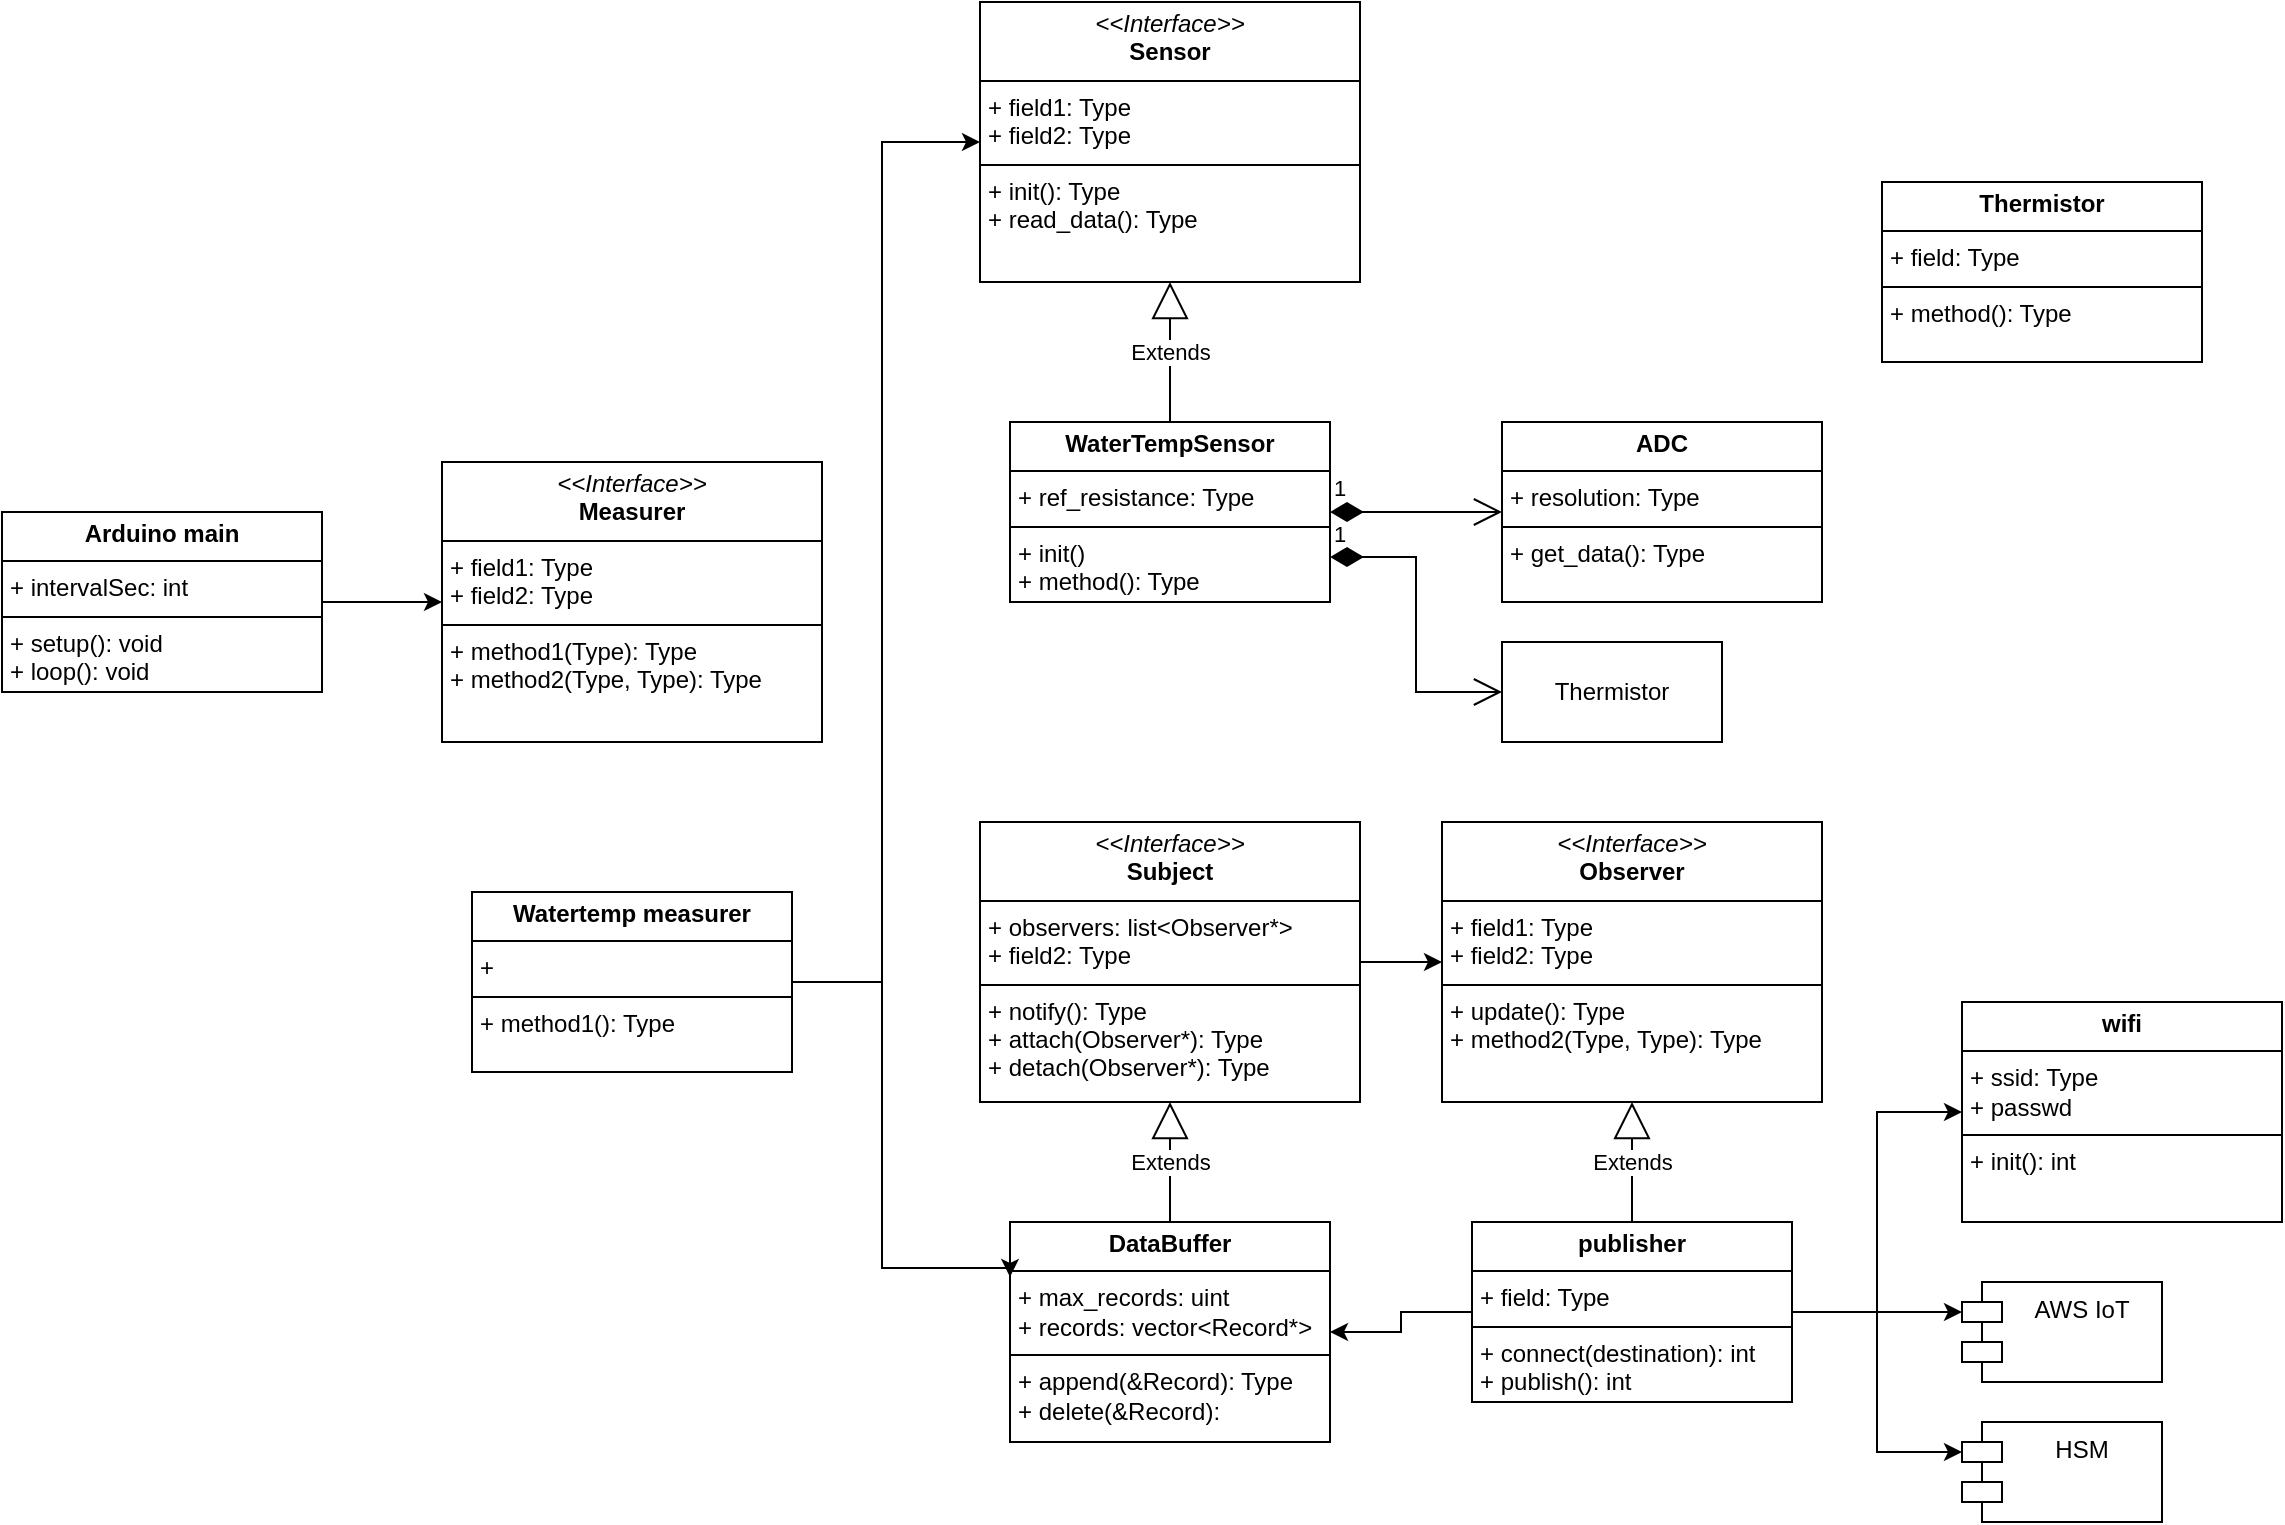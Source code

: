 <mxfile version="24.7.7">
  <diagram name="ページ1" id="UR_ITEIautQUsva23LOp">
    <mxGraphModel dx="1667" dy="582" grid="1" gridSize="10" guides="1" tooltips="1" connect="1" arrows="1" fold="1" page="1" pageScale="1" pageWidth="827" pageHeight="1169" math="0" shadow="0">
      <root>
        <mxCell id="0" />
        <mxCell id="1" parent="0" />
        <mxCell id="nueoBePni5CHiUYIm0EF-1" value="&lt;p style=&quot;margin:0px;margin-top:4px;text-align:center;&quot;&gt;&lt;i&gt;&amp;lt;&amp;lt;Interface&amp;gt;&amp;gt;&lt;/i&gt;&lt;br&gt;&lt;b&gt;Sensor&lt;/b&gt;&lt;/p&gt;&lt;hr size=&quot;1&quot; style=&quot;border-style:solid;&quot;&gt;&lt;p style=&quot;margin:0px;margin-left:4px;&quot;&gt;+ field1: Type&lt;br&gt;+ field2: Type&lt;/p&gt;&lt;hr size=&quot;1&quot; style=&quot;border-style:solid;&quot;&gt;&lt;p style=&quot;margin:0px;margin-left:4px;&quot;&gt;+ init(): Type&lt;br&gt;+ read_data(): Type&lt;/p&gt;" style="verticalAlign=top;align=left;overflow=fill;html=1;whiteSpace=wrap;" vertex="1" parent="1">
          <mxGeometry x="399" y="140" width="190" height="140" as="geometry" />
        </mxCell>
        <mxCell id="nueoBePni5CHiUYIm0EF-2" value="&lt;p style=&quot;margin:0px;margin-top:4px;text-align:center;&quot;&gt;&lt;i&gt;&amp;lt;&amp;lt;Interface&amp;gt;&amp;gt;&lt;/i&gt;&lt;br&gt;&lt;b&gt;Measurer&lt;/b&gt;&lt;/p&gt;&lt;hr size=&quot;1&quot; style=&quot;border-style:solid;&quot;&gt;&lt;p style=&quot;margin:0px;margin-left:4px;&quot;&gt;+ field1: Type&lt;br&gt;+ field2: Type&lt;/p&gt;&lt;hr size=&quot;1&quot; style=&quot;border-style:solid;&quot;&gt;&lt;p style=&quot;margin:0px;margin-left:4px;&quot;&gt;+ method1(Type): Type&lt;br&gt;+ method2(Type, Type): Type&lt;/p&gt;" style="verticalAlign=top;align=left;overflow=fill;html=1;whiteSpace=wrap;" vertex="1" parent="1">
          <mxGeometry x="130" y="370" width="190" height="140" as="geometry" />
        </mxCell>
        <mxCell id="nueoBePni5CHiUYIm0EF-3" value="&lt;p style=&quot;margin:0px;margin-top:4px;text-align:center;&quot;&gt;&lt;i&gt;&amp;lt;&amp;lt;Interface&amp;gt;&amp;gt;&lt;/i&gt;&lt;br&gt;&lt;b&gt;Subject&lt;/b&gt;&lt;/p&gt;&lt;hr size=&quot;1&quot; style=&quot;border-style:solid;&quot;&gt;&lt;p style=&quot;margin:0px;margin-left:4px;&quot;&gt;+ observers: list&amp;lt;Observer*&amp;gt;&lt;br&gt;+ field2: Type&lt;/p&gt;&lt;hr size=&quot;1&quot; style=&quot;border-style:solid;&quot;&gt;&lt;p style=&quot;margin:0px;margin-left:4px;&quot;&gt;+ notify(): Type&lt;/p&gt;&lt;p style=&quot;margin:0px;margin-left:4px;&quot;&gt;+ attach(Observer*): Type&lt;/p&gt;&lt;p style=&quot;margin:0px;margin-left:4px;&quot;&gt;+ detach(Observer*): Type&lt;/p&gt;" style="verticalAlign=top;align=left;overflow=fill;html=1;whiteSpace=wrap;" vertex="1" parent="1">
          <mxGeometry x="399" y="550" width="190" height="140" as="geometry" />
        </mxCell>
        <mxCell id="nueoBePni5CHiUYIm0EF-4" value="&lt;p style=&quot;margin:0px;margin-top:4px;text-align:center;&quot;&gt;&lt;i&gt;&amp;lt;&amp;lt;Interface&amp;gt;&amp;gt;&lt;/i&gt;&lt;br&gt;&lt;b&gt;Observer&lt;/b&gt;&lt;/p&gt;&lt;hr size=&quot;1&quot; style=&quot;border-style:solid;&quot;&gt;&lt;p style=&quot;margin:0px;margin-left:4px;&quot;&gt;+ field1: Type&lt;br&gt;+ field2: Type&lt;/p&gt;&lt;hr size=&quot;1&quot; style=&quot;border-style:solid;&quot;&gt;&lt;p style=&quot;margin:0px;margin-left:4px;&quot;&gt;+ update(): Type&lt;br&gt;+ method2(Type, Type): Type&lt;/p&gt;" style="verticalAlign=top;align=left;overflow=fill;html=1;whiteSpace=wrap;" vertex="1" parent="1">
          <mxGeometry x="630" y="550" width="190" height="140" as="geometry" />
        </mxCell>
        <mxCell id="nueoBePni5CHiUYIm0EF-5" value="&lt;p style=&quot;margin:0px;margin-top:4px;text-align:center;&quot;&gt;&lt;b&gt;DataBuffer&lt;/b&gt;&lt;/p&gt;&lt;hr size=&quot;1&quot; style=&quot;border-style:solid;&quot;&gt;&lt;p style=&quot;margin:0px;margin-left:4px;&quot;&gt;+ max_records: uint&lt;/p&gt;&lt;p style=&quot;margin:0px;margin-left:4px;&quot;&gt;+ records: vector&amp;lt;Record*&amp;gt;&lt;/p&gt;&lt;hr size=&quot;1&quot; style=&quot;border-style:solid;&quot;&gt;&lt;p style=&quot;margin:0px;margin-left:4px;&quot;&gt;+ append(&amp;amp;Record): Type&lt;/p&gt;&lt;p style=&quot;margin:0px;margin-left:4px;&quot;&gt;+ delete(&amp;amp;Record):&lt;/p&gt;" style="verticalAlign=top;align=left;overflow=fill;html=1;whiteSpace=wrap;" vertex="1" parent="1">
          <mxGeometry x="414" y="750" width="160" height="110" as="geometry" />
        </mxCell>
        <mxCell id="nueoBePni5CHiUYIm0EF-6" value="&lt;p style=&quot;margin:0px;margin-top:4px;text-align:center;&quot;&gt;&lt;b&gt;WaterTempSensor&lt;/b&gt;&lt;/p&gt;&lt;hr size=&quot;1&quot; style=&quot;border-style:solid;&quot;&gt;&lt;p style=&quot;margin:0px;margin-left:4px;&quot;&gt;+ ref_resistance: Type&lt;/p&gt;&lt;hr size=&quot;1&quot; style=&quot;border-style:solid;&quot;&gt;&lt;p style=&quot;margin:0px;margin-left:4px;&quot;&gt;+ init()&lt;/p&gt;&lt;p style=&quot;margin:0px;margin-left:4px;&quot;&gt;+ method(): Type&lt;/p&gt;" style="verticalAlign=top;align=left;overflow=fill;html=1;whiteSpace=wrap;" vertex="1" parent="1">
          <mxGeometry x="414" y="350" width="160" height="90" as="geometry" />
        </mxCell>
        <mxCell id="nueoBePni5CHiUYIm0EF-18" style="edgeStyle=orthogonalEdgeStyle;rounded=0;orthogonalLoop=1;jettySize=auto;html=1;" edge="1" parent="1" source="nueoBePni5CHiUYIm0EF-3" target="nueoBePni5CHiUYIm0EF-4">
          <mxGeometry relative="1" as="geometry" />
        </mxCell>
        <mxCell id="nueoBePni5CHiUYIm0EF-31" style="edgeStyle=orthogonalEdgeStyle;rounded=0;orthogonalLoop=1;jettySize=auto;html=1;" edge="1" parent="1" source="nueoBePni5CHiUYIm0EF-7" target="nueoBePni5CHiUYIm0EF-5">
          <mxGeometry relative="1" as="geometry" />
        </mxCell>
        <mxCell id="nueoBePni5CHiUYIm0EF-32" style="edgeStyle=orthogonalEdgeStyle;rounded=0;orthogonalLoop=1;jettySize=auto;html=1;entryX=0;entryY=0.5;entryDx=0;entryDy=0;" edge="1" parent="1" source="nueoBePni5CHiUYIm0EF-7" target="nueoBePni5CHiUYIm0EF-27">
          <mxGeometry relative="1" as="geometry" />
        </mxCell>
        <mxCell id="nueoBePni5CHiUYIm0EF-7" value="&lt;p style=&quot;margin:0px;margin-top:4px;text-align:center;&quot;&gt;&lt;b&gt;publisher&lt;/b&gt;&lt;/p&gt;&lt;hr size=&quot;1&quot; style=&quot;border-style:solid;&quot;&gt;&lt;p style=&quot;margin:0px;margin-left:4px;&quot;&gt;+ field: Type&lt;/p&gt;&lt;hr size=&quot;1&quot; style=&quot;border-style:solid;&quot;&gt;&lt;p style=&quot;margin:0px;margin-left:4px;&quot;&gt;+ connect(destination): int&lt;/p&gt;&lt;p style=&quot;margin:0px;margin-left:4px;&quot;&gt;+ publish(): int&lt;/p&gt;" style="verticalAlign=top;align=left;overflow=fill;html=1;whiteSpace=wrap;" vertex="1" parent="1">
          <mxGeometry x="645" y="750" width="160" height="90" as="geometry" />
        </mxCell>
        <mxCell id="nueoBePni5CHiUYIm0EF-8" value="&lt;p style=&quot;margin:0px;margin-top:4px;text-align:center;&quot;&gt;&lt;b&gt;ADC&lt;/b&gt;&lt;/p&gt;&lt;hr size=&quot;1&quot; style=&quot;border-style:solid;&quot;&gt;&lt;p style=&quot;margin:0px;margin-left:4px;&quot;&gt;+ resolution: Type&lt;/p&gt;&lt;hr size=&quot;1&quot; style=&quot;border-style:solid;&quot;&gt;&lt;p style=&quot;margin:0px;margin-left:4px;&quot;&gt;+ get_data(): Type&lt;/p&gt;" style="verticalAlign=top;align=left;overflow=fill;html=1;whiteSpace=wrap;" vertex="1" parent="1">
          <mxGeometry x="660" y="350" width="160" height="90" as="geometry" />
        </mxCell>
        <mxCell id="nueoBePni5CHiUYIm0EF-9" value="&lt;p style=&quot;margin:0px;margin-top:4px;text-align:center;&quot;&gt;&lt;b&gt;Thermistor&lt;/b&gt;&lt;/p&gt;&lt;hr size=&quot;1&quot; style=&quot;border-style:solid;&quot;&gt;&lt;p style=&quot;margin:0px;margin-left:4px;&quot;&gt;+ field: Type&lt;/p&gt;&lt;hr size=&quot;1&quot; style=&quot;border-style:solid;&quot;&gt;&lt;p style=&quot;margin:0px;margin-left:4px;&quot;&gt;+ method(): Type&lt;/p&gt;" style="verticalAlign=top;align=left;overflow=fill;html=1;whiteSpace=wrap;" vertex="1" parent="1">
          <mxGeometry x="850" y="230" width="160" height="90" as="geometry" />
        </mxCell>
        <mxCell id="nueoBePni5CHiUYIm0EF-16" style="edgeStyle=orthogonalEdgeStyle;rounded=0;orthogonalLoop=1;jettySize=auto;html=1;entryX=0;entryY=0.5;entryDx=0;entryDy=0;" edge="1" parent="1" source="nueoBePni5CHiUYIm0EF-30" target="nueoBePni5CHiUYIm0EF-1">
          <mxGeometry relative="1" as="geometry">
            <Array as="points">
              <mxPoint x="350" y="630" />
              <mxPoint x="350" y="210" />
            </Array>
          </mxGeometry>
        </mxCell>
        <mxCell id="nueoBePni5CHiUYIm0EF-17" style="edgeStyle=orthogonalEdgeStyle;rounded=0;orthogonalLoop=1;jettySize=auto;html=1;entryX=0;entryY=0.25;entryDx=0;entryDy=0;" edge="1" parent="1" source="nueoBePni5CHiUYIm0EF-30" target="nueoBePni5CHiUYIm0EF-5">
          <mxGeometry relative="1" as="geometry">
            <Array as="points">
              <mxPoint x="350" y="630" />
              <mxPoint x="350" y="773" />
            </Array>
          </mxGeometry>
        </mxCell>
        <mxCell id="nueoBePni5CHiUYIm0EF-34" style="edgeStyle=orthogonalEdgeStyle;rounded=0;orthogonalLoop=1;jettySize=auto;html=1;" edge="1" parent="1" source="nueoBePni5CHiUYIm0EF-15" target="nueoBePni5CHiUYIm0EF-2">
          <mxGeometry relative="1" as="geometry" />
        </mxCell>
        <mxCell id="nueoBePni5CHiUYIm0EF-15" value="&lt;p style=&quot;margin:0px;margin-top:4px;text-align:center;&quot;&gt;&lt;b&gt;Arduino main&lt;/b&gt;&lt;/p&gt;&lt;hr size=&quot;1&quot; style=&quot;border-style:solid;&quot;&gt;&lt;p style=&quot;margin:0px;margin-left:4px;&quot;&gt;+ intervalSec: int&lt;/p&gt;&lt;hr size=&quot;1&quot; style=&quot;border-style:solid;&quot;&gt;&lt;p style=&quot;margin:0px;margin-left:4px;&quot;&gt;+ setup(): void&lt;/p&gt;&lt;p style=&quot;margin:0px;margin-left:4px;&quot;&gt;+ loop(): void&lt;/p&gt;" style="verticalAlign=top;align=left;overflow=fill;html=1;whiteSpace=wrap;" vertex="1" parent="1">
          <mxGeometry x="-90" y="395" width="160" height="90" as="geometry" />
        </mxCell>
        <mxCell id="nueoBePni5CHiUYIm0EF-19" value="AWS IoT" style="shape=module;align=left;spacingLeft=20;align=center;verticalAlign=top;whiteSpace=wrap;html=1;" vertex="1" parent="1">
          <mxGeometry x="890" y="780" width="100" height="50" as="geometry" />
        </mxCell>
        <mxCell id="nueoBePni5CHiUYIm0EF-20" style="edgeStyle=orthogonalEdgeStyle;rounded=0;orthogonalLoop=1;jettySize=auto;html=1;entryX=0;entryY=0;entryDx=0;entryDy=15;entryPerimeter=0;" edge="1" parent="1" source="nueoBePni5CHiUYIm0EF-7" target="nueoBePni5CHiUYIm0EF-19">
          <mxGeometry relative="1" as="geometry" />
        </mxCell>
        <mxCell id="nueoBePni5CHiUYIm0EF-21" value="Extends" style="endArrow=block;endSize=16;endFill=0;html=1;rounded=0;" edge="1" parent="1" source="nueoBePni5CHiUYIm0EF-6" target="nueoBePni5CHiUYIm0EF-1">
          <mxGeometry width="160" relative="1" as="geometry">
            <mxPoint x="530" y="470" as="sourcePoint" />
            <mxPoint x="690" y="470" as="targetPoint" />
          </mxGeometry>
        </mxCell>
        <mxCell id="nueoBePni5CHiUYIm0EF-22" value="Extends" style="endArrow=block;endSize=16;endFill=0;html=1;rounded=0;" edge="1" parent="1" source="nueoBePni5CHiUYIm0EF-5" target="nueoBePni5CHiUYIm0EF-3">
          <mxGeometry width="160" relative="1" as="geometry">
            <mxPoint x="530" y="570" as="sourcePoint" />
            <mxPoint x="690" y="570" as="targetPoint" />
          </mxGeometry>
        </mxCell>
        <mxCell id="nueoBePni5CHiUYIm0EF-23" value="Extends" style="endArrow=block;endSize=16;endFill=0;html=1;rounded=0;" edge="1" parent="1" source="nueoBePni5CHiUYIm0EF-7" target="nueoBePni5CHiUYIm0EF-4">
          <mxGeometry width="160" relative="1" as="geometry">
            <mxPoint x="530" y="570" as="sourcePoint" />
            <mxPoint x="690" y="570" as="targetPoint" />
          </mxGeometry>
        </mxCell>
        <mxCell id="nueoBePni5CHiUYIm0EF-24" value="1" style="endArrow=open;html=1;endSize=12;startArrow=diamondThin;startSize=14;startFill=1;edgeStyle=orthogonalEdgeStyle;align=left;verticalAlign=bottom;rounded=0;exitX=1;exitY=0.5;exitDx=0;exitDy=0;" edge="1" parent="1" source="nueoBePni5CHiUYIm0EF-6" target="nueoBePni5CHiUYIm0EF-8">
          <mxGeometry x="-1" y="3" relative="1" as="geometry">
            <mxPoint x="530" y="480" as="sourcePoint" />
            <mxPoint x="690" y="480" as="targetPoint" />
          </mxGeometry>
        </mxCell>
        <mxCell id="nueoBePni5CHiUYIm0EF-27" value="&lt;p style=&quot;margin:0px;margin-top:4px;text-align:center;&quot;&gt;&lt;b&gt;wifi&lt;/b&gt;&lt;/p&gt;&lt;hr size=&quot;1&quot; style=&quot;border-style:solid;&quot;&gt;&lt;p style=&quot;margin:0px;margin-left:4px;&quot;&gt;+ ssid: Type&lt;/p&gt;&lt;p style=&quot;margin:0px;margin-left:4px;&quot;&gt;+ passwd&lt;/p&gt;&lt;hr size=&quot;1&quot; style=&quot;border-style:solid;&quot;&gt;&lt;p style=&quot;margin:0px;margin-left:4px;&quot;&gt;+ init(): int&lt;/p&gt;" style="verticalAlign=top;align=left;overflow=fill;html=1;whiteSpace=wrap;" vertex="1" parent="1">
          <mxGeometry x="890" y="640" width="160" height="110" as="geometry" />
        </mxCell>
        <mxCell id="nueoBePni5CHiUYIm0EF-29" value="HSM" style="shape=module;align=left;spacingLeft=20;align=center;verticalAlign=top;whiteSpace=wrap;html=1;" vertex="1" parent="1">
          <mxGeometry x="890" y="850" width="100" height="50" as="geometry" />
        </mxCell>
        <mxCell id="nueoBePni5CHiUYIm0EF-30" value="&lt;p style=&quot;margin:0px;margin-top:4px;text-align:center;&quot;&gt;&lt;b&gt;Watertemp measurer&lt;/b&gt;&lt;/p&gt;&lt;hr size=&quot;1&quot; style=&quot;border-style:solid;&quot;&gt;&lt;p style=&quot;margin:0px;margin-left:4px;&quot;&gt;+&lt;/p&gt;&lt;hr size=&quot;1&quot; style=&quot;border-style:solid;&quot;&gt;&lt;p style=&quot;margin:0px;margin-left:4px;&quot;&gt;&lt;span style=&quot;background-color: initial;&quot;&gt;+ method1(): Type&lt;/span&gt;&lt;br&gt;&lt;/p&gt;" style="verticalAlign=top;align=left;overflow=fill;html=1;whiteSpace=wrap;" vertex="1" parent="1">
          <mxGeometry x="145" y="585" width="160" height="90" as="geometry" />
        </mxCell>
        <mxCell id="nueoBePni5CHiUYIm0EF-33" style="edgeStyle=orthogonalEdgeStyle;rounded=0;orthogonalLoop=1;jettySize=auto;html=1;entryX=0;entryY=0;entryDx=0;entryDy=15;entryPerimeter=0;" edge="1" parent="1" source="nueoBePni5CHiUYIm0EF-7" target="nueoBePni5CHiUYIm0EF-29">
          <mxGeometry relative="1" as="geometry" />
        </mxCell>
        <mxCell id="nueoBePni5CHiUYIm0EF-35" value="Thermistor" style="html=1;whiteSpace=wrap;" vertex="1" parent="1">
          <mxGeometry x="660" y="460" width="110" height="50" as="geometry" />
        </mxCell>
        <mxCell id="nueoBePni5CHiUYIm0EF-36" value="1" style="endArrow=open;html=1;endSize=12;startArrow=diamondThin;startSize=14;startFill=1;edgeStyle=orthogonalEdgeStyle;align=left;verticalAlign=bottom;rounded=0;entryX=0;entryY=0.5;entryDx=0;entryDy=0;exitX=1;exitY=0.75;exitDx=0;exitDy=0;" edge="1" parent="1" source="nueoBePni5CHiUYIm0EF-6" target="nueoBePni5CHiUYIm0EF-35">
          <mxGeometry x="-1" y="3" relative="1" as="geometry">
            <mxPoint x="566.5" y="447" as="sourcePoint" />
            <mxPoint x="659.5" y="440" as="targetPoint" />
          </mxGeometry>
        </mxCell>
      </root>
    </mxGraphModel>
  </diagram>
</mxfile>
